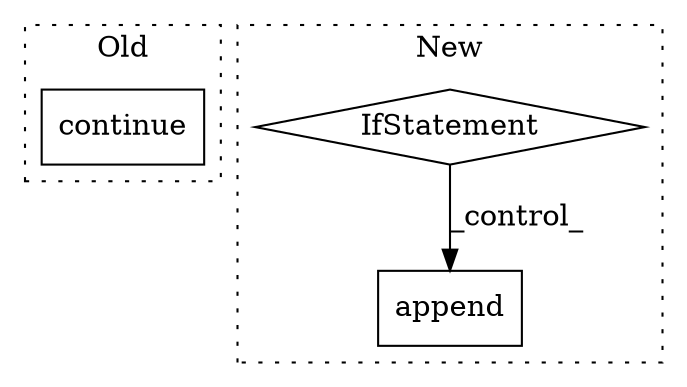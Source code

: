 digraph G {
subgraph cluster0 {
1 [label="continue" a="18" s="3050" l="9" shape="box"];
label = "Old";
style="dotted";
}
subgraph cluster1 {
2 [label="append" a="32" s="3266,3286" l="7,1" shape="box"];
3 [label="IfStatement" a="25" s="3162,3189" l="4,2" shape="diamond"];
label = "New";
style="dotted";
}
3 -> 2 [label="_control_"];
}